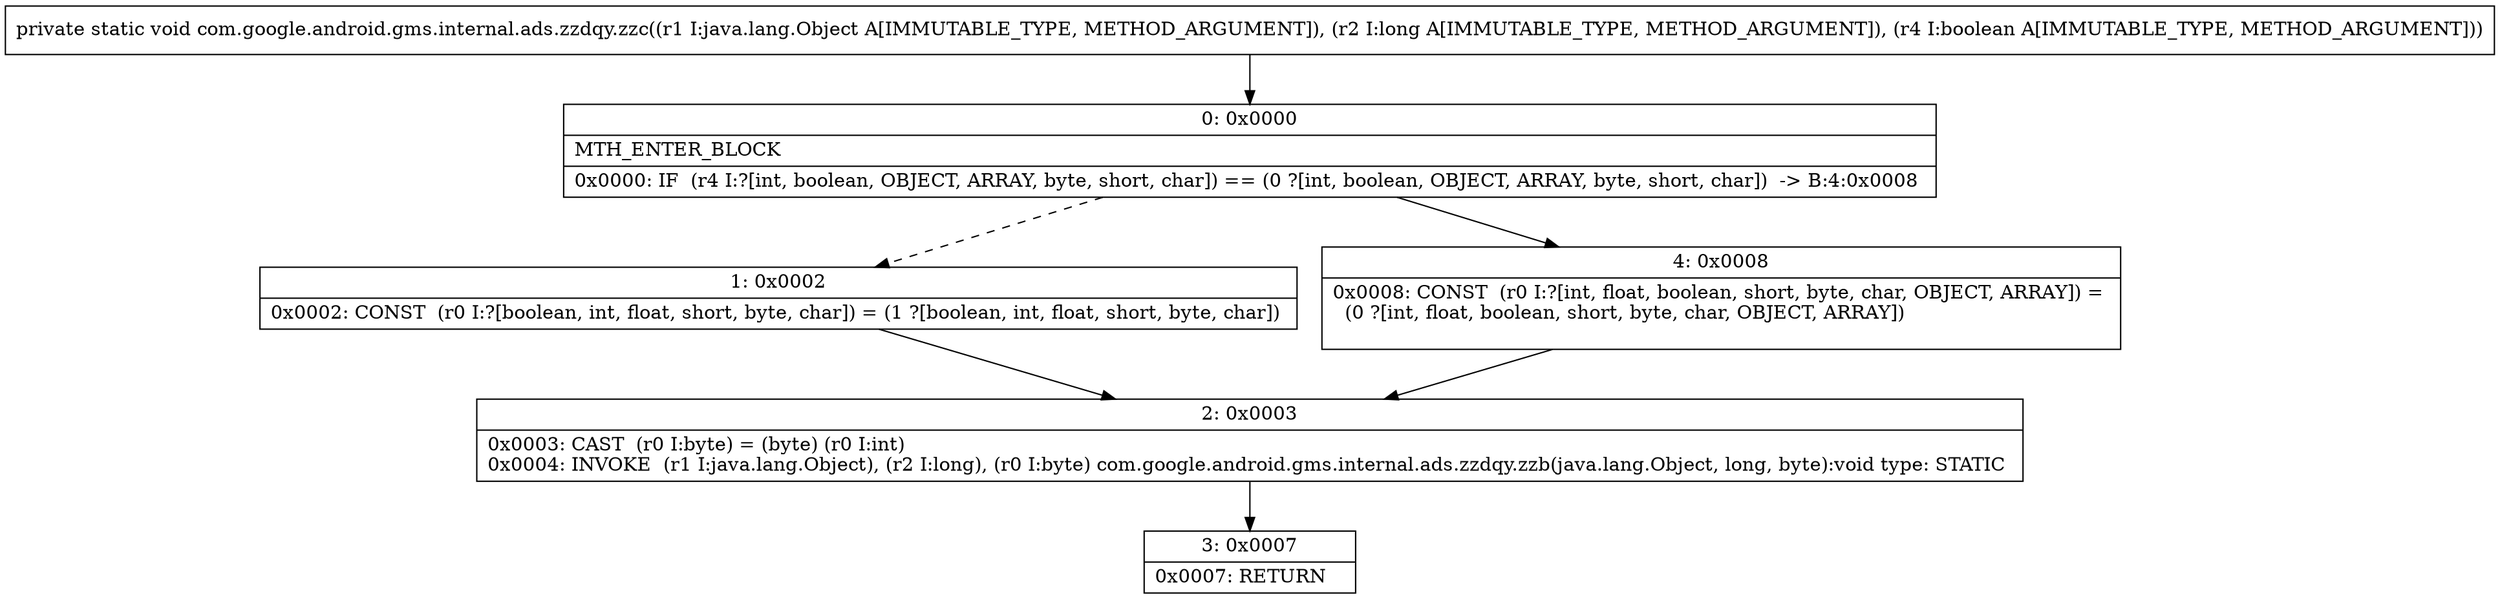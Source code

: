 digraph "CFG forcom.google.android.gms.internal.ads.zzdqy.zzc(Ljava\/lang\/Object;JZ)V" {
Node_0 [shape=record,label="{0\:\ 0x0000|MTH_ENTER_BLOCK\l|0x0000: IF  (r4 I:?[int, boolean, OBJECT, ARRAY, byte, short, char]) == (0 ?[int, boolean, OBJECT, ARRAY, byte, short, char])  \-\> B:4:0x0008 \l}"];
Node_1 [shape=record,label="{1\:\ 0x0002|0x0002: CONST  (r0 I:?[boolean, int, float, short, byte, char]) = (1 ?[boolean, int, float, short, byte, char]) \l}"];
Node_2 [shape=record,label="{2\:\ 0x0003|0x0003: CAST  (r0 I:byte) = (byte) (r0 I:int) \l0x0004: INVOKE  (r1 I:java.lang.Object), (r2 I:long), (r0 I:byte) com.google.android.gms.internal.ads.zzdqy.zzb(java.lang.Object, long, byte):void type: STATIC \l}"];
Node_3 [shape=record,label="{3\:\ 0x0007|0x0007: RETURN   \l}"];
Node_4 [shape=record,label="{4\:\ 0x0008|0x0008: CONST  (r0 I:?[int, float, boolean, short, byte, char, OBJECT, ARRAY]) = \l  (0 ?[int, float, boolean, short, byte, char, OBJECT, ARRAY])\l \l}"];
MethodNode[shape=record,label="{private static void com.google.android.gms.internal.ads.zzdqy.zzc((r1 I:java.lang.Object A[IMMUTABLE_TYPE, METHOD_ARGUMENT]), (r2 I:long A[IMMUTABLE_TYPE, METHOD_ARGUMENT]), (r4 I:boolean A[IMMUTABLE_TYPE, METHOD_ARGUMENT])) }"];
MethodNode -> Node_0;
Node_0 -> Node_1[style=dashed];
Node_0 -> Node_4;
Node_1 -> Node_2;
Node_2 -> Node_3;
Node_4 -> Node_2;
}


